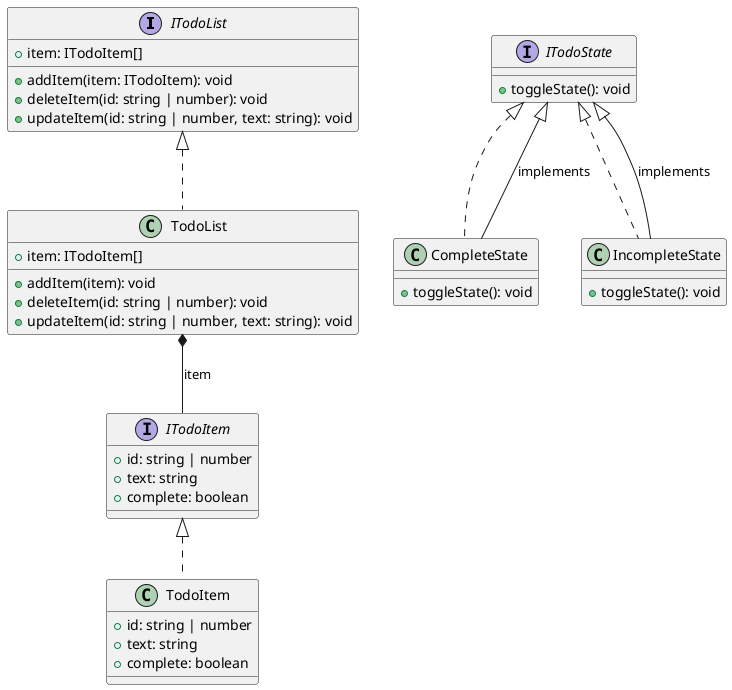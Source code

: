 @startuml TodoApp

' インターフェースの定義
interface ITodoList {
    + item: ITodoItem[]
    + addItem(item: ITodoItem): void
    + deleteItem(id: string | number): void
    + updateItem(id: string | number, text: string): void
}

interface ITodoItem {
    + id: string | number
    + text: string
    + complete: boolean
}

interface ITodoState {
    + toggleState(): void
}

' 基本的なクラスの定義
class TodoList implements ITodoList {
    + item: ITodoItem[]
    + addItem(item): void
    + deleteItem(id: string | number): void
    + updateItem(id: string | number, text: string): void
}

class TodoItem implements ITodoItem {
    + id: string | number
    + text: string
    + complete: boolean
}

class CompleteState implements ITodoState {
    + toggleState(): void
}

class IncompleteState implements ITodoState {
    + toggleState(): void
}

' 関係性の定義
CompleteState --|> ITodoState : implements
IncompleteState --|> ITodoState : implements
TodoList *-- ITodoItem : item
@enduml